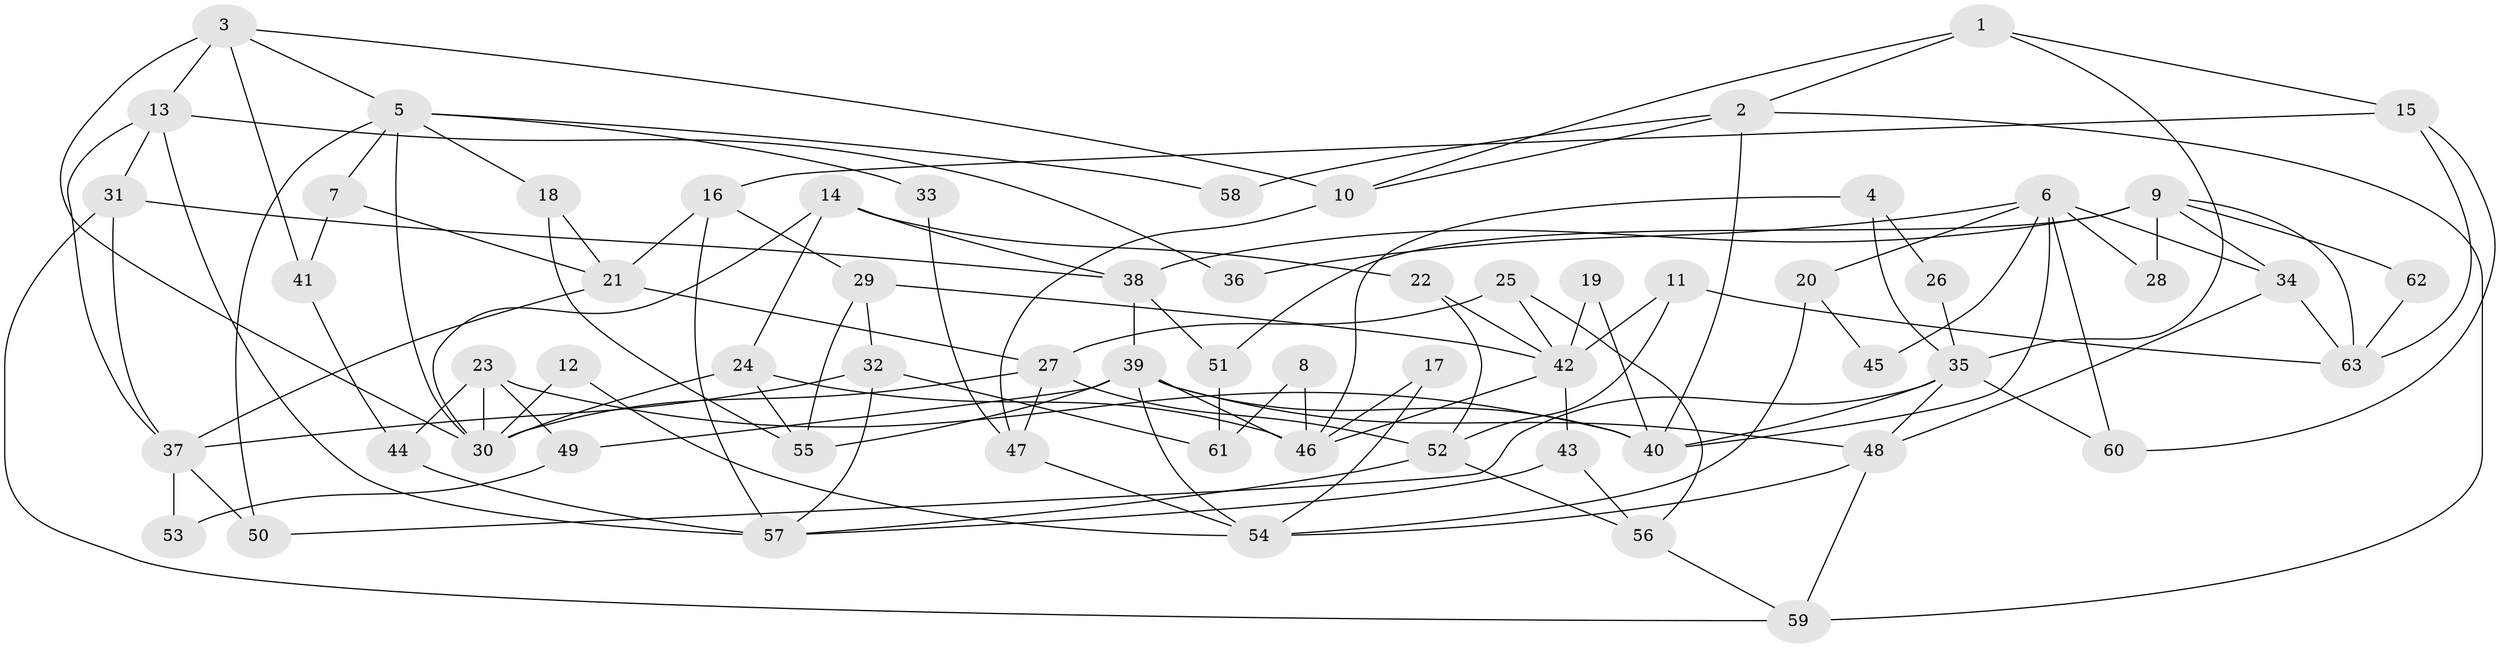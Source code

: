 // Generated by graph-tools (version 1.1) at 2025/11/02/27/25 16:11:20]
// undirected, 63 vertices, 126 edges
graph export_dot {
graph [start="1"]
  node [color=gray90,style=filled];
  1;
  2;
  3;
  4;
  5;
  6;
  7;
  8;
  9;
  10;
  11;
  12;
  13;
  14;
  15;
  16;
  17;
  18;
  19;
  20;
  21;
  22;
  23;
  24;
  25;
  26;
  27;
  28;
  29;
  30;
  31;
  32;
  33;
  34;
  35;
  36;
  37;
  38;
  39;
  40;
  41;
  42;
  43;
  44;
  45;
  46;
  47;
  48;
  49;
  50;
  51;
  52;
  53;
  54;
  55;
  56;
  57;
  58;
  59;
  60;
  61;
  62;
  63;
  1 -- 35;
  1 -- 10;
  1 -- 2;
  1 -- 15;
  2 -- 59;
  2 -- 10;
  2 -- 40;
  2 -- 58;
  3 -- 30;
  3 -- 5;
  3 -- 10;
  3 -- 13;
  3 -- 41;
  4 -- 35;
  4 -- 46;
  4 -- 26;
  5 -- 50;
  5 -- 7;
  5 -- 18;
  5 -- 30;
  5 -- 33;
  5 -- 58;
  6 -- 60;
  6 -- 40;
  6 -- 20;
  6 -- 28;
  6 -- 34;
  6 -- 36;
  6 -- 45;
  7 -- 21;
  7 -- 41;
  8 -- 61;
  8 -- 46;
  9 -- 34;
  9 -- 38;
  9 -- 28;
  9 -- 51;
  9 -- 62;
  9 -- 63;
  10 -- 47;
  11 -- 52;
  11 -- 63;
  11 -- 42;
  12 -- 30;
  12 -- 54;
  13 -- 37;
  13 -- 31;
  13 -- 36;
  13 -- 57;
  14 -- 30;
  14 -- 22;
  14 -- 24;
  14 -- 38;
  15 -- 63;
  15 -- 16;
  15 -- 60;
  16 -- 29;
  16 -- 21;
  16 -- 57;
  17 -- 46;
  17 -- 54;
  18 -- 21;
  18 -- 55;
  19 -- 42;
  19 -- 40;
  20 -- 54;
  20 -- 45;
  21 -- 37;
  21 -- 27;
  22 -- 52;
  22 -- 42;
  23 -- 40;
  23 -- 30;
  23 -- 44;
  23 -- 49;
  24 -- 46;
  24 -- 30;
  24 -- 55;
  25 -- 27;
  25 -- 56;
  25 -- 42;
  26 -- 35;
  27 -- 30;
  27 -- 47;
  27 -- 52;
  29 -- 42;
  29 -- 55;
  29 -- 32;
  31 -- 38;
  31 -- 37;
  31 -- 59;
  32 -- 57;
  32 -- 37;
  32 -- 61;
  33 -- 47;
  34 -- 48;
  34 -- 63;
  35 -- 40;
  35 -- 48;
  35 -- 50;
  35 -- 60;
  37 -- 50;
  37 -- 53;
  38 -- 39;
  38 -- 51;
  39 -- 55;
  39 -- 54;
  39 -- 40;
  39 -- 46;
  39 -- 48;
  39 -- 49;
  41 -- 44;
  42 -- 43;
  42 -- 46;
  43 -- 57;
  43 -- 56;
  44 -- 57;
  47 -- 54;
  48 -- 59;
  48 -- 54;
  49 -- 53;
  51 -- 61;
  52 -- 57;
  52 -- 56;
  56 -- 59;
  62 -- 63;
}
